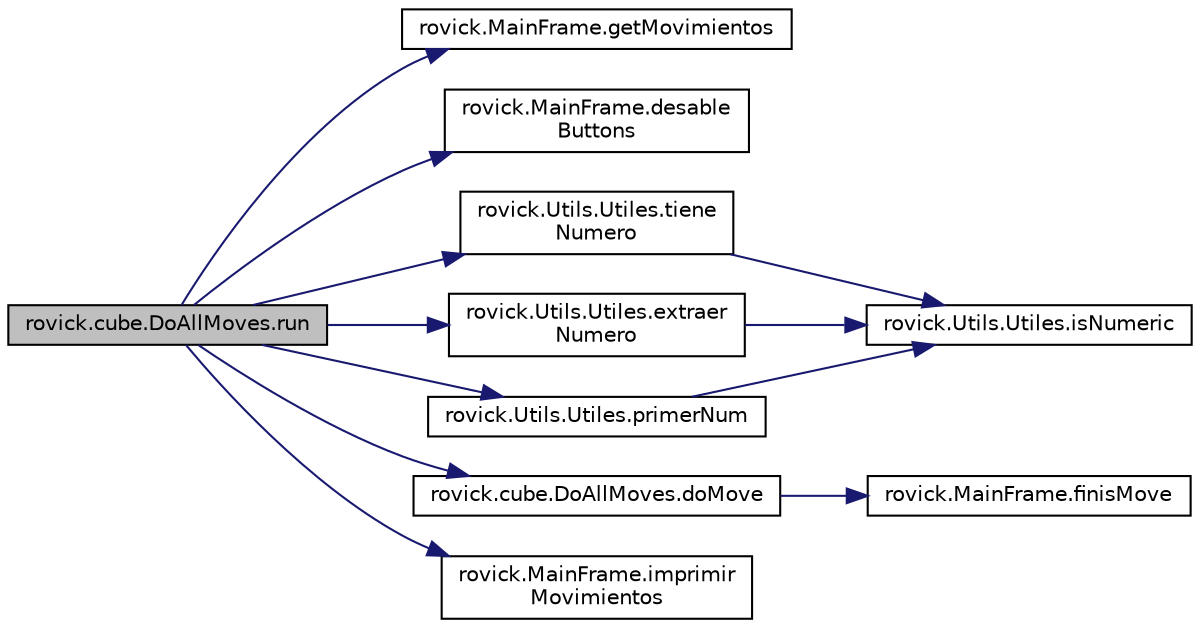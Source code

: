 digraph "rovick.cube.DoAllMoves.run"
{
  edge [fontname="Helvetica",fontsize="10",labelfontname="Helvetica",labelfontsize="10"];
  node [fontname="Helvetica",fontsize="10",shape=record];
  rankdir="LR";
  Node6 [label="rovick.cube.DoAllMoves.run",height=0.2,width=0.4,color="black", fillcolor="grey75", style="filled", fontcolor="black"];
  Node6 -> Node7 [color="midnightblue",fontsize="10",style="solid",fontname="Helvetica"];
  Node7 [label="rovick.MainFrame.getMovimientos",height=0.2,width=0.4,color="black", fillcolor="white", style="filled",URL="$group__Metodos.html#ga09437d98edd774ceee6379b3cf22b5be"];
  Node6 -> Node8 [color="midnightblue",fontsize="10",style="solid",fontname="Helvetica"];
  Node8 [label="rovick.MainFrame.desable\lButtons",height=0.2,width=0.4,color="black", fillcolor="white", style="filled",URL="$group__Auxiliares.html#ga4e69c788c01026510dfbe2f8faabc9e7",tooltip="Activa o desactiva los botones para que no se pueda hacer nada mientas que se haga el proceso de hace..."];
  Node6 -> Node9 [color="midnightblue",fontsize="10",style="solid",fontname="Helvetica"];
  Node9 [label="rovick.Utils.Utiles.tiene\lNumero",height=0.2,width=0.4,color="black", fillcolor="white", style="filled",URL="$classrovick_1_1Utils_1_1Utiles.html#a3727c5ee9df98a910159a619889f7bda",tooltip="Metodo que te devuelve true si la cadena pasada contiene algún numero. "];
  Node9 -> Node10 [color="midnightblue",fontsize="10",style="solid",fontname="Helvetica"];
  Node10 [label="rovick.Utils.Utiles.isNumeric",height=0.2,width=0.4,color="black", fillcolor="white", style="filled",URL="$classrovick_1_1Utils_1_1Utiles.html#af34c18d8e5344dc7bbc7be79a1bff7f1",tooltip="Metodo que te devuelve true si la cadena pasada es numérica. "];
  Node6 -> Node11 [color="midnightblue",fontsize="10",style="solid",fontname="Helvetica"];
  Node11 [label="rovick.Utils.Utiles.extraer\lNumero",height=0.2,width=0.4,color="black", fillcolor="white", style="filled",URL="$classrovick_1_1Utils_1_1Utiles.html#a7bc6aa7244f58b59cb5d6ae1d87b1cf5",tooltip="Metodo que te devuelve el entero que contine la cadena. "];
  Node11 -> Node10 [color="midnightblue",fontsize="10",style="solid",fontname="Helvetica"];
  Node6 -> Node12 [color="midnightblue",fontsize="10",style="solid",fontname="Helvetica"];
  Node12 [label="rovick.Utils.Utiles.primerNum",height=0.2,width=0.4,color="black", fillcolor="white", style="filled",URL="$classrovick_1_1Utils_1_1Utiles.html#a6844ffe69749214354abe47b5a4d19ba",tooltip="Metdo que devuelve la posicion del pimier numero numérico de la cadena. "];
  Node12 -> Node10 [color="midnightblue",fontsize="10",style="solid",fontname="Helvetica"];
  Node6 -> Node13 [color="midnightblue",fontsize="10",style="solid",fontname="Helvetica"];
  Node13 [label="rovick.cube.DoAllMoves.doMove",height=0.2,width=0.4,color="black", fillcolor="white", style="filled",URL="$classrovick_1_1cube_1_1DoAllMoves.html#a24ff7f5ae9c715a29ac552c77b0f63d8"];
  Node13 -> Node14 [color="midnightblue",fontsize="10",style="solid",fontname="Helvetica"];
  Node14 [label="rovick.MainFrame.finisMove",height=0.2,width=0.4,color="black", fillcolor="white", style="filled",URL="$group__Auxiliares.html#gaf71bdd2e0bac5603a5ff80cccd01bcf1",tooltip="Resta el String finMove al numero de movimientos,Jlabel lb_movs. "];
  Node6 -> Node15 [color="midnightblue",fontsize="10",style="solid",fontname="Helvetica"];
  Node15 [label="rovick.MainFrame.imprimir\lMovimientos",height=0.2,width=0.4,color="black", fillcolor="white", style="filled",URL="$group__Auxiliares.html#gab1aea5aaaa8b8b695b3c30c08a2fb705",tooltip="Encorgado de rellenar el TextArea de los movimientos a partir del ArrayList movimientos. "];
}
